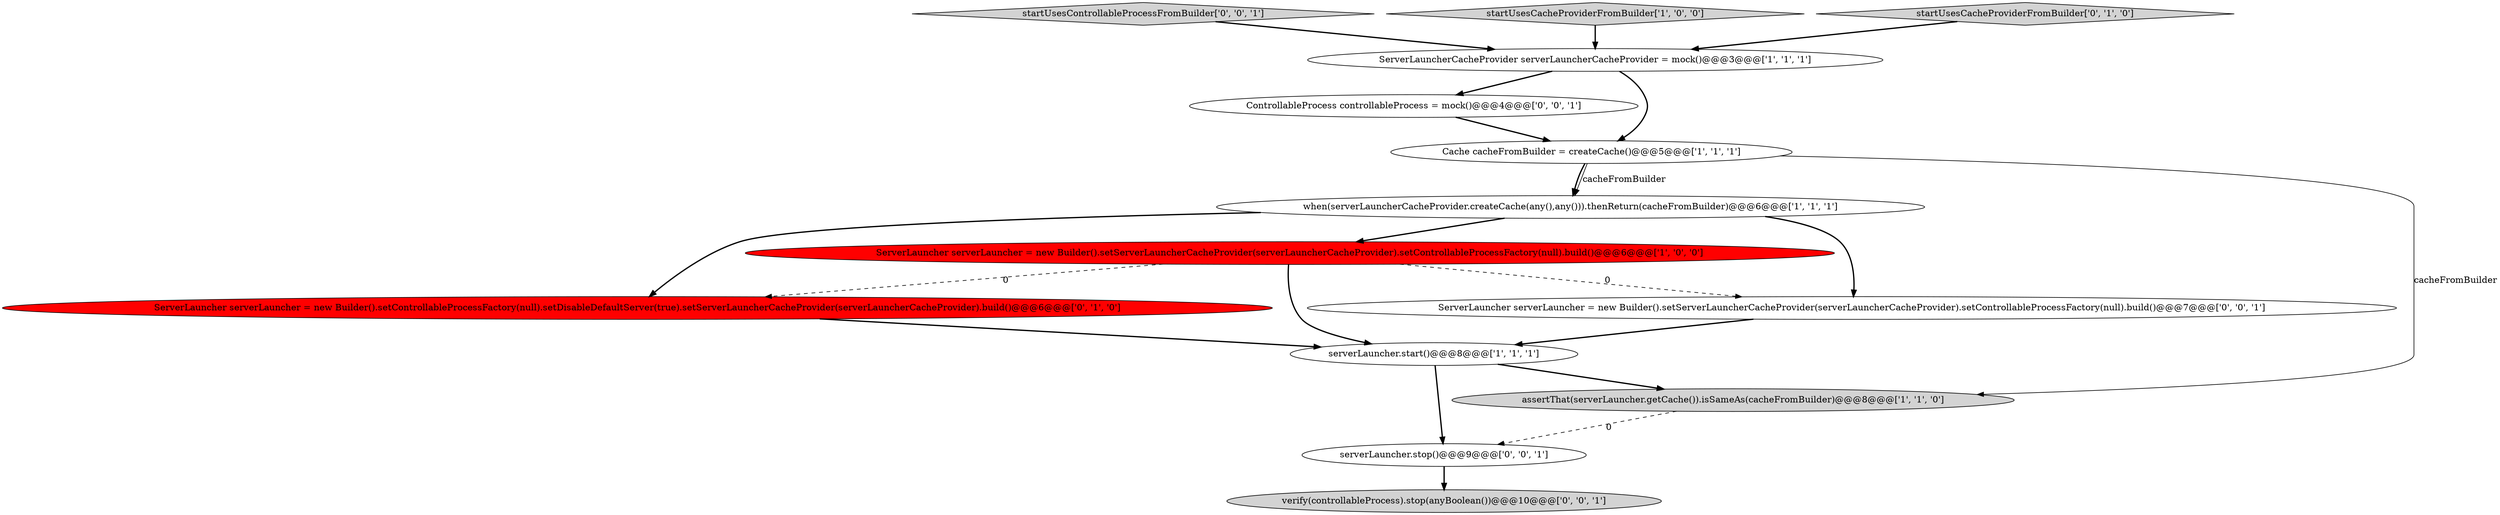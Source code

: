 digraph {
11 [style = filled, label = "serverLauncher.stop()@@@9@@@['0', '0', '1']", fillcolor = white, shape = ellipse image = "AAA0AAABBB3BBB"];
5 [style = filled, label = "when(serverLauncherCacheProvider.createCache(any(),any())).thenReturn(cacheFromBuilder)@@@6@@@['1', '1', '1']", fillcolor = white, shape = ellipse image = "AAA0AAABBB1BBB"];
0 [style = filled, label = "ServerLauncher serverLauncher = new Builder().setServerLauncherCacheProvider(serverLauncherCacheProvider).setControllableProcessFactory(null).build()@@@6@@@['1', '0', '0']", fillcolor = red, shape = ellipse image = "AAA1AAABBB1BBB"];
9 [style = filled, label = "ServerLauncher serverLauncher = new Builder().setServerLauncherCacheProvider(serverLauncherCacheProvider).setControllableProcessFactory(null).build()@@@7@@@['0', '0', '1']", fillcolor = white, shape = ellipse image = "AAA0AAABBB3BBB"];
10 [style = filled, label = "startUsesControllableProcessFromBuilder['0', '0', '1']", fillcolor = lightgray, shape = diamond image = "AAA0AAABBB3BBB"];
6 [style = filled, label = "startUsesCacheProviderFromBuilder['1', '0', '0']", fillcolor = lightgray, shape = diamond image = "AAA0AAABBB1BBB"];
4 [style = filled, label = "ServerLauncherCacheProvider serverLauncherCacheProvider = mock()@@@3@@@['1', '1', '1']", fillcolor = white, shape = ellipse image = "AAA0AAABBB1BBB"];
7 [style = filled, label = "startUsesCacheProviderFromBuilder['0', '1', '0']", fillcolor = lightgray, shape = diamond image = "AAA0AAABBB2BBB"];
8 [style = filled, label = "ServerLauncher serverLauncher = new Builder().setControllableProcessFactory(null).setDisableDefaultServer(true).setServerLauncherCacheProvider(serverLauncherCacheProvider).build()@@@6@@@['0', '1', '0']", fillcolor = red, shape = ellipse image = "AAA1AAABBB2BBB"];
3 [style = filled, label = "serverLauncher.start()@@@8@@@['1', '1', '1']", fillcolor = white, shape = ellipse image = "AAA0AAABBB1BBB"];
13 [style = filled, label = "verify(controllableProcess).stop(anyBoolean())@@@10@@@['0', '0', '1']", fillcolor = lightgray, shape = ellipse image = "AAA0AAABBB3BBB"];
12 [style = filled, label = "ControllableProcess controllableProcess = mock()@@@4@@@['0', '0', '1']", fillcolor = white, shape = ellipse image = "AAA0AAABBB3BBB"];
1 [style = filled, label = "assertThat(serverLauncher.getCache()).isSameAs(cacheFromBuilder)@@@8@@@['1', '1', '0']", fillcolor = lightgray, shape = ellipse image = "AAA0AAABBB1BBB"];
2 [style = filled, label = "Cache cacheFromBuilder = createCache()@@@5@@@['1', '1', '1']", fillcolor = white, shape = ellipse image = "AAA0AAABBB1BBB"];
0->3 [style = bold, label=""];
5->8 [style = bold, label=""];
3->1 [style = bold, label=""];
5->9 [style = bold, label=""];
8->3 [style = bold, label=""];
3->11 [style = bold, label=""];
4->2 [style = bold, label=""];
7->4 [style = bold, label=""];
6->4 [style = bold, label=""];
12->2 [style = bold, label=""];
5->0 [style = bold, label=""];
2->5 [style = solid, label="cacheFromBuilder"];
1->11 [style = dashed, label="0"];
11->13 [style = bold, label=""];
10->4 [style = bold, label=""];
4->12 [style = bold, label=""];
9->3 [style = bold, label=""];
0->8 [style = dashed, label="0"];
0->9 [style = dashed, label="0"];
2->1 [style = solid, label="cacheFromBuilder"];
2->5 [style = bold, label=""];
}
